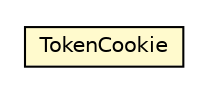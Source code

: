#!/usr/local/bin/dot
#
# Class diagram 
# Generated by UMLGraph version R5_6-24-gf6e263 (http://www.umlgraph.org/)
#

digraph G {
	edge [fontname="Helvetica",fontsize=10,labelfontname="Helvetica",labelfontsize=10];
	node [fontname="Helvetica",fontsize=10,shape=plaintext];
	nodesep=0.25;
	ranksep=0.5;
	// net.trajano.auth.internal.TokenCookie
	c623 [label=<<table title="net.trajano.auth.internal.TokenCookie" border="0" cellborder="1" cellspacing="0" cellpadding="2" port="p" bgcolor="lemonChiffon" href="./TokenCookie.html">
		<tr><td><table border="0" cellspacing="0" cellpadding="1">
<tr><td align="center" balign="center"> TokenCookie </td></tr>
		</table></td></tr>
		</table>>, URL="./TokenCookie.html", fontname="Helvetica", fontcolor="black", fontsize=10.0];
}

